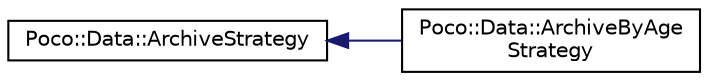 digraph "Graphical Class Hierarchy"
{
 // LATEX_PDF_SIZE
  edge [fontname="Helvetica",fontsize="10",labelfontname="Helvetica",labelfontsize="10"];
  node [fontname="Helvetica",fontsize="10",shape=record];
  rankdir="LR";
  Node0 [label="Poco::Data::ArchiveStrategy",height=0.2,width=0.4,color="black", fillcolor="white", style="filled",URL="$classPoco_1_1Data_1_1ArchiveStrategy.html",tooltip="The ArchiveStrategy is used by SQLChannel to archive log rows."];
  Node0 -> Node1 [dir="back",color="midnightblue",fontsize="10",style="solid",fontname="Helvetica"];
  Node1 [label="Poco::Data::ArchiveByAge\lStrategy",height=0.2,width=0.4,color="black", fillcolor="white", style="filled",URL="$classPoco_1_1Data_1_1ArchiveByAgeStrategy.html",tooltip="Archives rows scheduled for archiving."];
}
